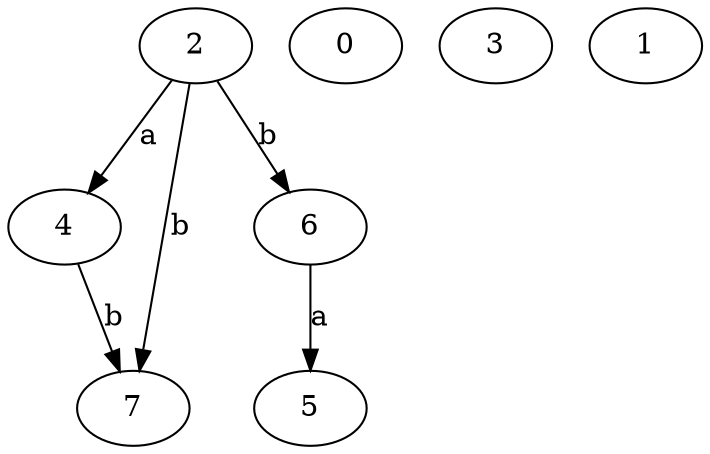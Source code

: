 strict digraph  {
2;
0;
3;
4;
5;
6;
7;
1;
2 -> 4  [label=a];
2 -> 6  [label=b];
2 -> 7  [label=b];
4 -> 7  [label=b];
6 -> 5  [label=a];
}
